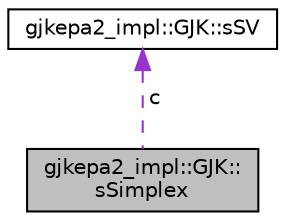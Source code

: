 digraph "gjkepa2_impl::GJK::sSimplex"
{
  edge [fontname="Helvetica",fontsize="10",labelfontname="Helvetica",labelfontsize="10"];
  node [fontname="Helvetica",fontsize="10",shape=record];
  Node1 [label="gjkepa2_impl::GJK::\lsSimplex",height=0.2,width=0.4,color="black", fillcolor="grey75", style="filled", fontcolor="black"];
  Node2 -> Node1 [dir="back",color="darkorchid3",fontsize="10",style="dashed",label=" c" ,fontname="Helvetica"];
  Node2 [label="gjkepa2_impl::GJK::sSV",height=0.2,width=0.4,color="black", fillcolor="white", style="filled",URL="$structgjkepa2__impl_1_1_g_j_k_1_1s_s_v.html"];
}
